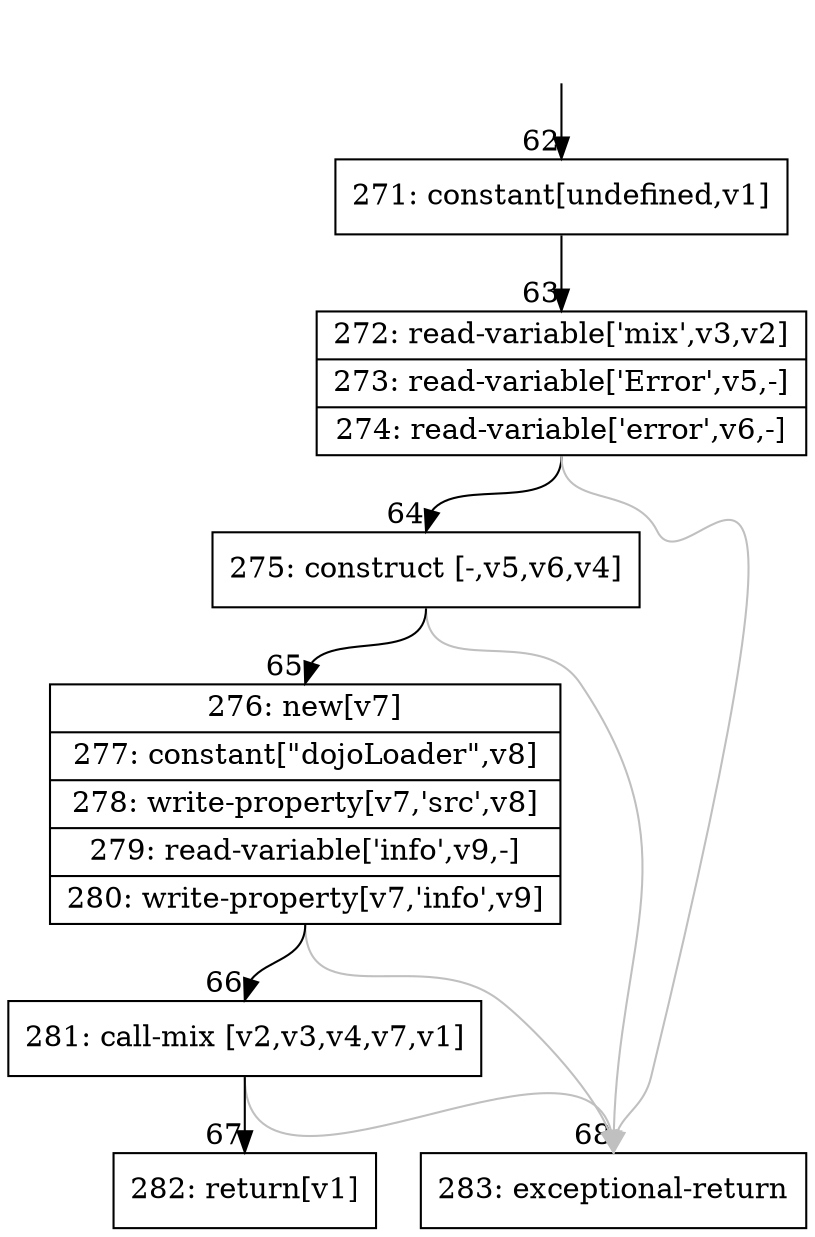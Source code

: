 digraph {
rankdir="TD"
BB_entry9[shape=none,label=""];
BB_entry9 -> BB62 [tailport=s, headport=n, headlabel="    62"]
BB62 [shape=record label="{271: constant[undefined,v1]}" ] 
BB62 -> BB63 [tailport=s, headport=n, headlabel="      63"]
BB63 [shape=record label="{272: read-variable['mix',v3,v2]|273: read-variable['Error',v5,-]|274: read-variable['error',v6,-]}" ] 
BB63 -> BB64 [tailport=s, headport=n, headlabel="      64"]
BB63 -> BB68 [tailport=s, headport=n, color=gray, headlabel="      68"]
BB64 [shape=record label="{275: construct [-,v5,v6,v4]}" ] 
BB64 -> BB65 [tailport=s, headport=n, headlabel="      65"]
BB64 -> BB68 [tailport=s, headport=n, color=gray]
BB65 [shape=record label="{276: new[v7]|277: constant[\"dojoLoader\",v8]|278: write-property[v7,'src',v8]|279: read-variable['info',v9,-]|280: write-property[v7,'info',v9]}" ] 
BB65 -> BB66 [tailport=s, headport=n, headlabel="      66"]
BB65 -> BB68 [tailport=s, headport=n, color=gray]
BB66 [shape=record label="{281: call-mix [v2,v3,v4,v7,v1]}" ] 
BB66 -> BB67 [tailport=s, headport=n, headlabel="      67"]
BB66 -> BB68 [tailport=s, headport=n, color=gray]
BB67 [shape=record label="{282: return[v1]}" ] 
BB68 [shape=record label="{283: exceptional-return}" ] 
//#$~ 119
}

